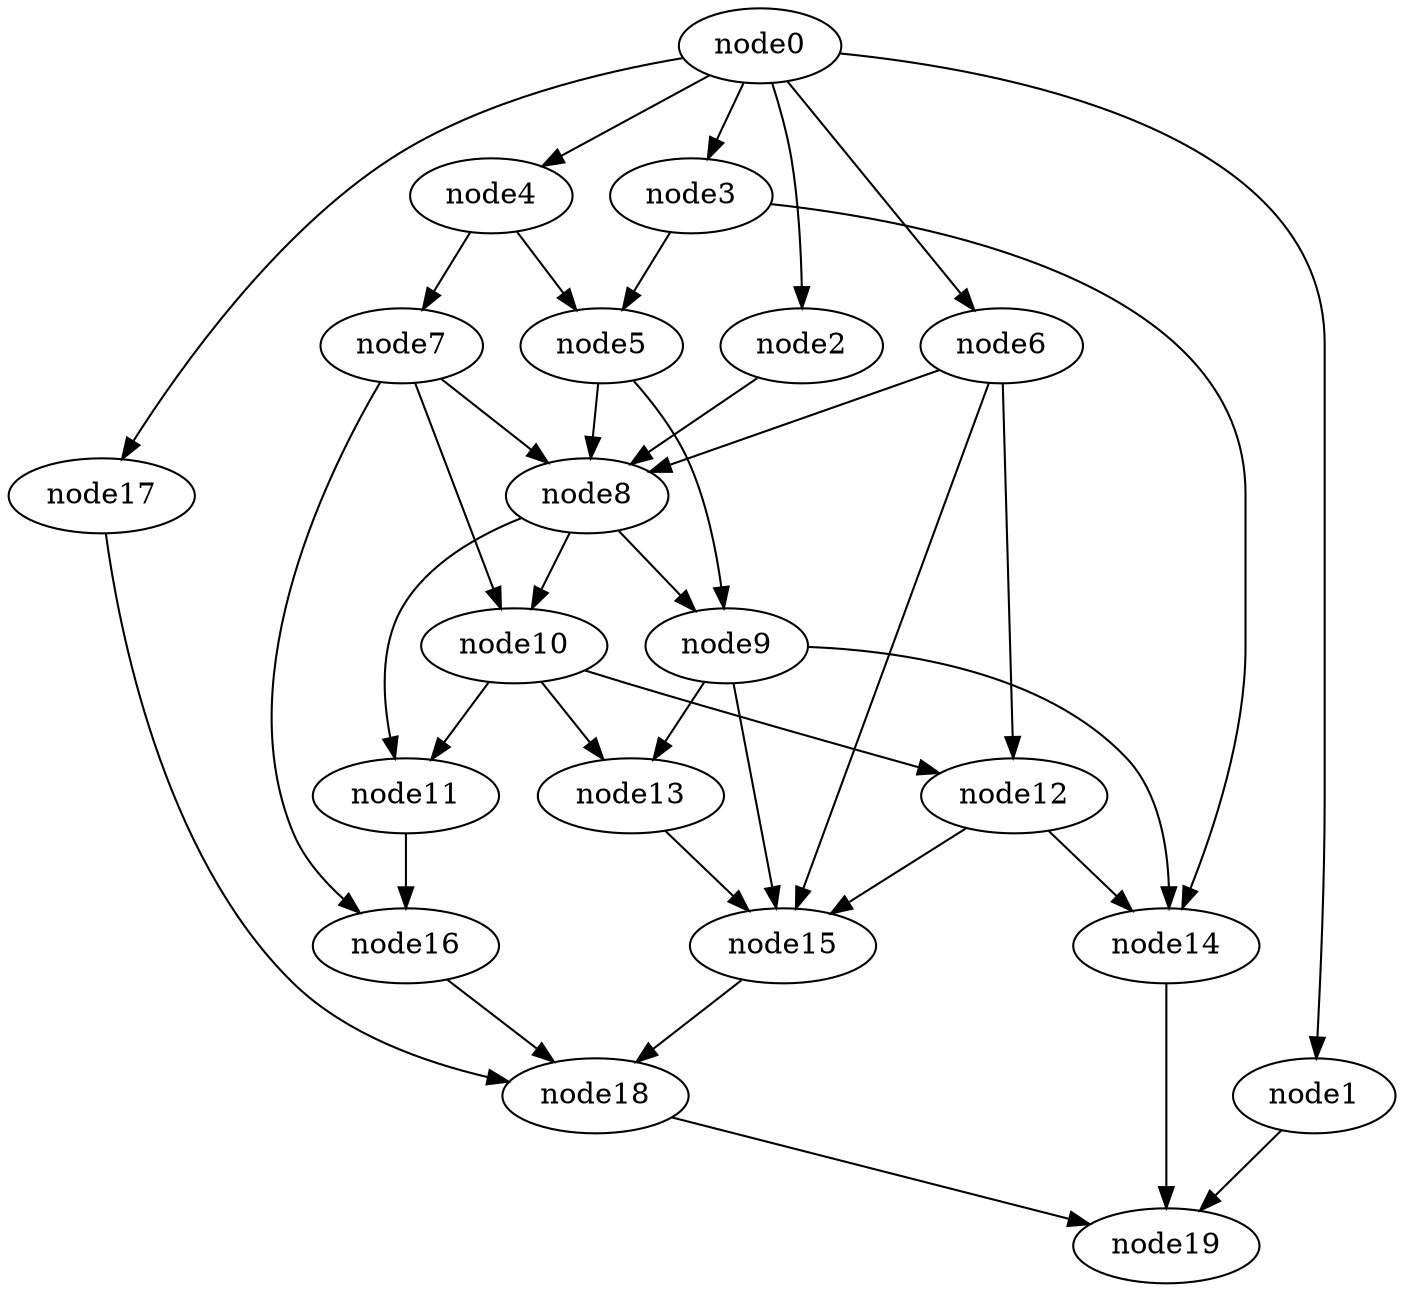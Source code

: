 digraph g{
	node19
	node18 -> node19
	node17 -> node18
	node16 -> node18
	node15 -> node18
	node14 -> node19
	node13 -> node15
	node12 -> node15
	node12 -> node14
	node11 -> node16
	node10 -> node13
	node10 -> node12
	node10 -> node11
	node9 -> node15
	node9 -> node14
	node9 -> node13
	node8 -> node11
	node8 -> node10
	node8 -> node9
	node7 -> node16
	node7 -> node10
	node7 -> node8
	node6 -> node15
	node6 -> node12
	node6 -> node8
	node5 -> node9
	node5 -> node8
	node4 -> node7
	node4 -> node5
	node3 -> node14
	node3 -> node5
	node2 -> node8
	node1 -> node19
	node0 -> node17
	node0 -> node6
	node0 -> node4
	node0 -> node3
	node0 -> node2
	node0 -> node1
}
